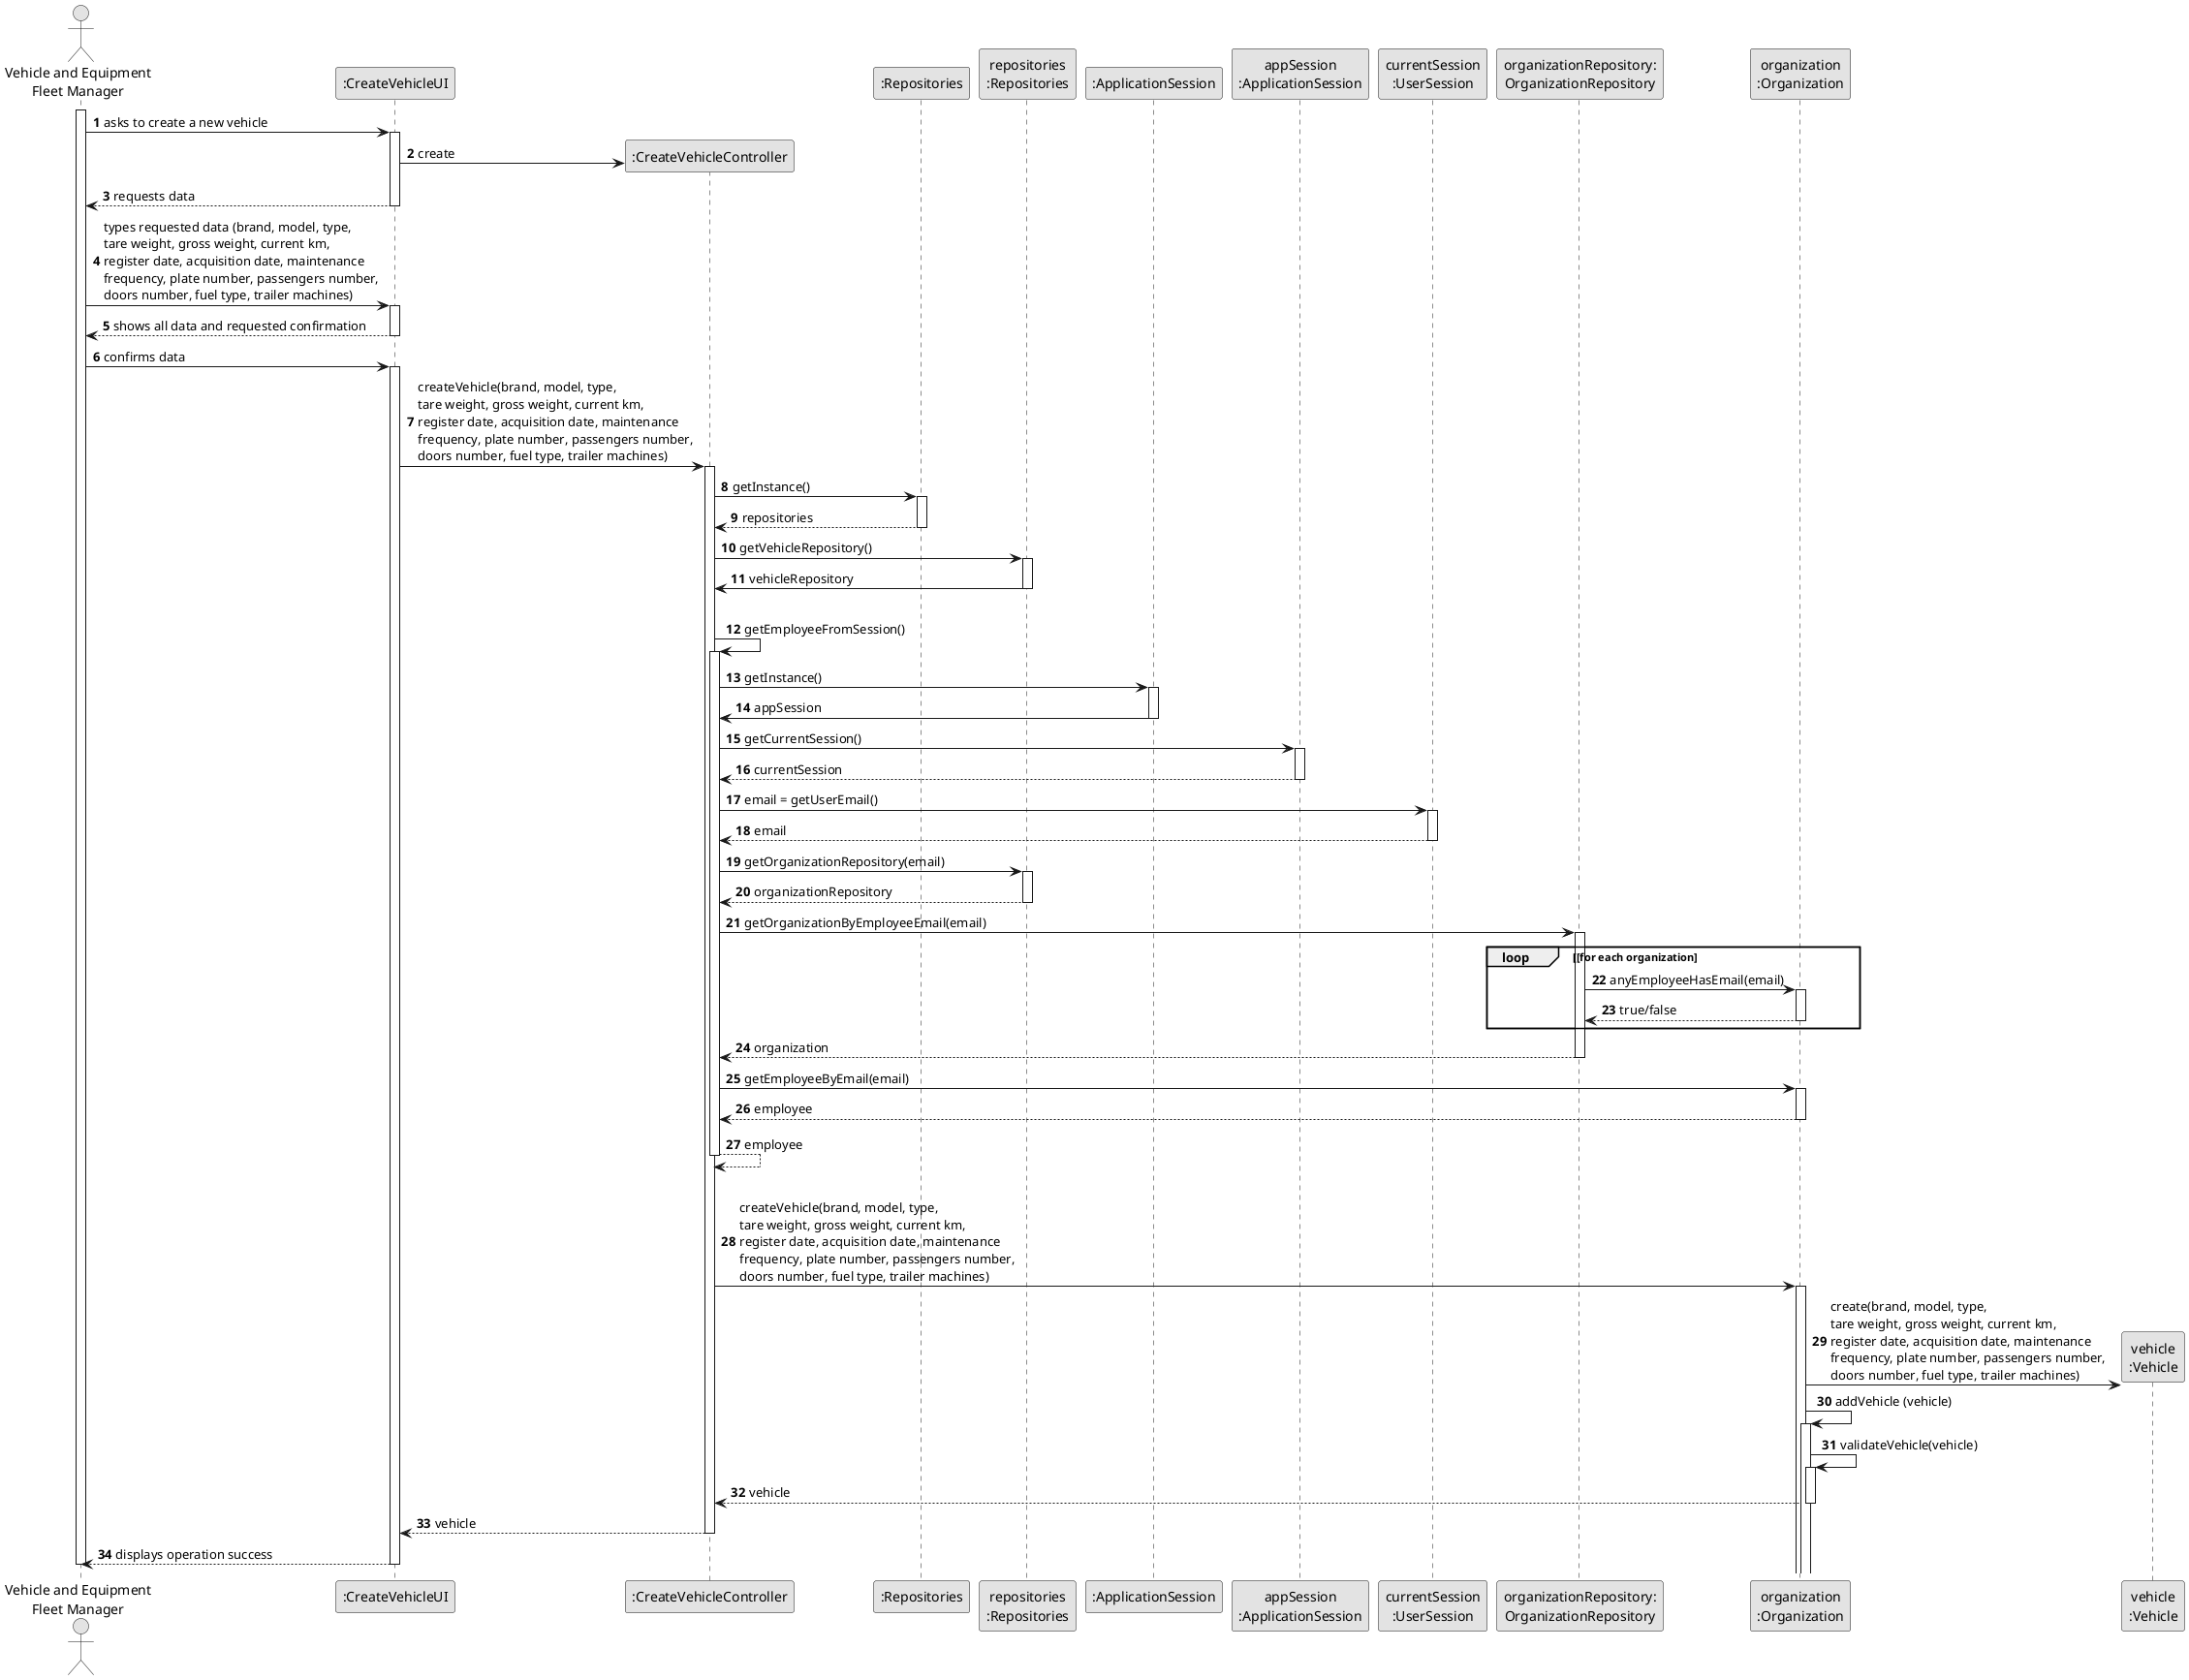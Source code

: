 @startuml
skinparam monochrome true
skinparam packageStyle rectangle
skinparam shadowing false

autonumber

'hide footbox
actor "Vehicle and Equipment\nFleet Manager" as VFM
participant ":CreateVehicleUI" as UI
participant ":CreateVehicleController" as CTRL
participant ":Repositories" as RepositorySingleton
participant "repositories\n:Repositories" as PLAT
participant ":ApplicationSession" as _APP
participant "appSession\n:ApplicationSession" as APP
participant "currentSession\n:UserSession" as SESSAO
participant "organizationRepository:\nOrganizationRepository" as OrganizationRepository
participant "organization\n:Organization" as ORG
participant "vehicle\n:Vehicle" as VCLE

activate VFM

        VFM -> UI : asks to create a new vehicle

        activate UI

            UI -> CTRL** : create

        UI --> VFM : requests data
    deactivate UI

    VFM -> UI : types requested data (brand, model, type, \ntare weight, gross weight, current km,\nregister date, acquisition date, maintenance \nfrequency, plate number, passengers number,\ndoors number, fuel type, trailer machines)
    activate UI

        UI --> VFM : shows all data and requested confirmation
    deactivate UI

    VFM -> UI : confirms data
    activate UI

        UI -> CTRL : createVehicle(brand, model, type, \ntare weight, gross weight, current km,\nregister date, acquisition date, maintenance \nfrequency, plate number, passengers number,\ndoors number, fuel type, trailer machines)
        activate CTRL

                CTRL -> RepositorySingleton : getInstance()
                activate RepositorySingleton

                    RepositorySingleton --> CTRL: repositories
                deactivate RepositorySingleton

                CTRL -> PLAT : getVehicleRepository()
                activate PLAT

                    PLAT -> CTRL : vehicleRepository
                deactivate PLAT

            |||
            CTRL -> CTRL : getEmployeeFromSession()
            activate CTRL

                CTRL -> _APP: getInstance()
                activate _APP
                    _APP -> CTRL: appSession
                deactivate _APP


                CTRL -> APP: getCurrentSession()
                activate APP

                    APP --> CTRL: currentSession
                deactivate APP

                CTRL -> SESSAO: email = getUserEmail()
                activate SESSAO

                    SESSAO --> CTRL: email
                deactivate SESSAO


                CTRL -> PLAT: getOrganizationRepository(email)
                activate PLAT

                    PLAT --> CTRL: organizationRepository
                deactivate PLAT


                CTRL -> OrganizationRepository: getOrganizationByEmployeeEmail(email)
                activate OrganizationRepository

                    loop [for each organization
                        OrganizationRepository -> ORG : anyEmployeeHasEmail(email)
                        activate ORG

                             ORG --> OrganizationRepository : true/false
                        deactivate ORG
                    end
                    OrganizationRepository --> CTRL : organization
                deactivate OrganizationRepository

                CTRL -> ORG: getEmployeeByEmail(email)
                activate ORG

                    ORG --> CTRL : employee
                deactivate ORG

                CTRL --> CTRL : employee
            deactivate CTRL

            |||
            CTRL -> ORG: createVehicle(brand, model, type, \ntare weight, gross weight, current km,\nregister date, acquisition date, maintenance \nfrequency, plate number, passengers number,\ndoors number, fuel type, trailer machines)
            activate ORG

                ORG -> VCLE**: create(brand, model, type, \ntare weight, gross weight, current km,\nregister date, acquisition date, maintenance \nfrequency, plate number, passengers number,\ndoors number, fuel type, trailer machines)
                ORG -> ORG: addVehicle (vehicle)


                activate ORG
                    ORG -> ORG: validateVehicle(vehicle)
                    activate ORG

                ORG --> CTRL : vehicle

            deactivate ORG

            CTRL --> UI: vehicle
            deactivate CTRL
            UI --> VFM: displays operation success
    deactivate UI

deactivate VFM

@enduml